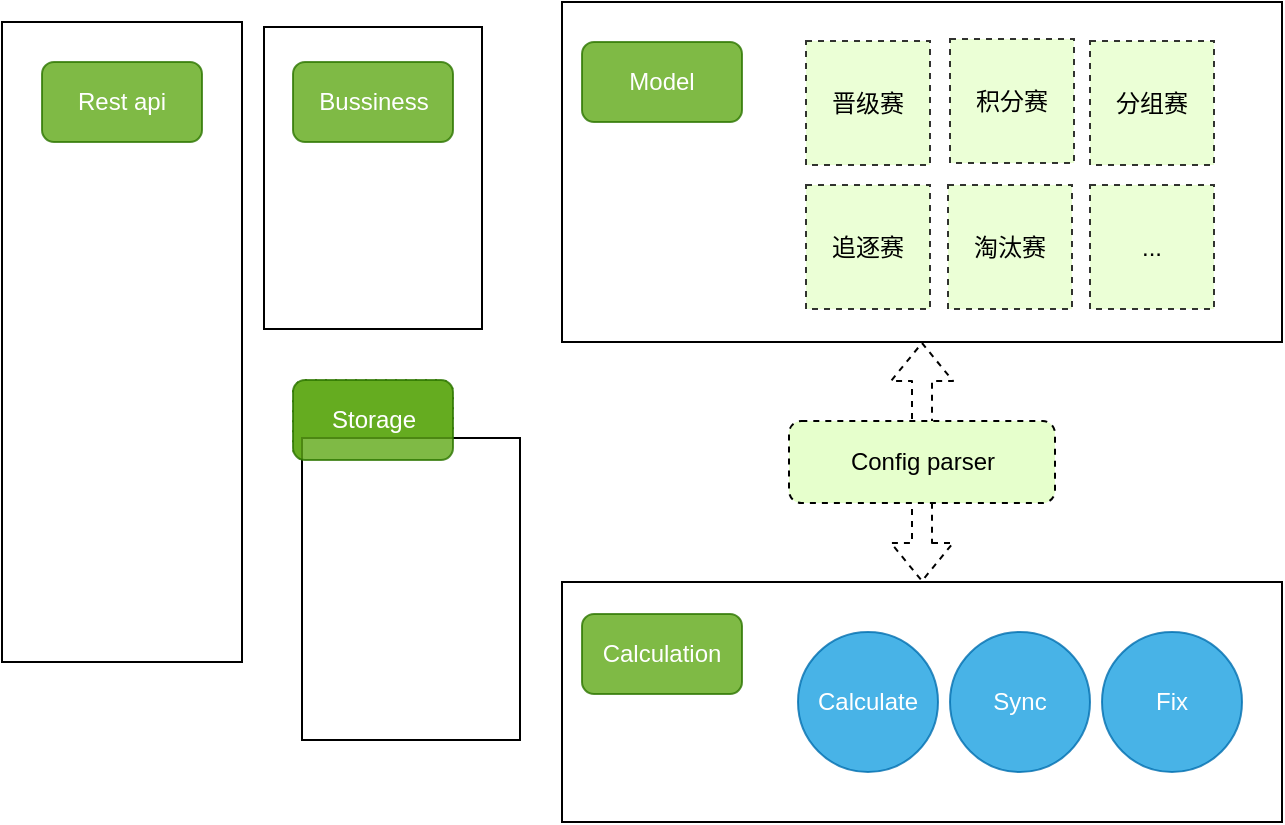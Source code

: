 <mxfile version="10.7.7" type="github"><diagram id="xEhpsPjz-JrfvKZ8K4dk" name="第 1 页"><mxGraphModel dx="1398" dy="858" grid="1" gridSize="10" guides="1" tooltips="1" connect="1" arrows="1" fold="1" page="1" pageScale="1" pageWidth="826" pageHeight="1169" math="0" shadow="0"><root><mxCell id="0"/><mxCell id="1" parent="0"/><mxCell id="2_gbh3nrMJRSnqGBZX9Q-56" value="" style="shape=flexArrow;endArrow=classic;startArrow=classic;html=1;dashed=1;exitX=0.5;exitY=0;exitDx=0;exitDy=0;entryX=0.5;entryY=1;entryDx=0;entryDy=0;" edge="1" parent="1" source="2_gbh3nrMJRSnqGBZX9Q-5" target="2_gbh3nrMJRSnqGBZX9Q-1"><mxGeometry width="50" height="50" relative="1" as="geometry"><mxPoint x="470" y="390" as="sourcePoint"/><mxPoint x="495" y="360" as="targetPoint"/></mxGeometry></mxCell><mxCell id="2_gbh3nrMJRSnqGBZX9Q-1" value="" style="rounded=0;whiteSpace=wrap;html=1;" vertex="1" parent="1"><mxGeometry x="320" y="150" width="360" height="170" as="geometry"/></mxCell><mxCell id="2_gbh3nrMJRSnqGBZX9Q-5" value="" style="rounded=0;whiteSpace=wrap;html=1;" vertex="1" parent="1"><mxGeometry x="320" y="440" width="360" height="120" as="geometry"/></mxCell><mxCell id="2_gbh3nrMJRSnqGBZX9Q-7" value="" style="rounded=0;whiteSpace=wrap;html=1;" vertex="1" parent="1"><mxGeometry x="171" y="162.5" width="109" height="151" as="geometry"/></mxCell><mxCell id="2_gbh3nrMJRSnqGBZX9Q-8" value="" style="rounded=0;whiteSpace=wrap;html=1;" vertex="1" parent="1"><mxGeometry x="40" y="160" width="120" height="320" as="geometry"/></mxCell><mxCell id="2_gbh3nrMJRSnqGBZX9Q-15" value="Model" style="text;html=1;strokeColor=#2D7600;fillColor=#60a917;align=center;verticalAlign=middle;whiteSpace=wrap;rounded=1;fontColor=#ffffff;comic=0;glass=0;shadow=0;opacity=80;" vertex="1" parent="1"><mxGeometry x="330" y="170" width="80" height="40" as="geometry"/></mxCell><mxCell id="2_gbh3nrMJRSnqGBZX9Q-19" value="Rest api" style="text;html=1;strokeColor=#2D7600;fillColor=#60a917;align=center;verticalAlign=middle;whiteSpace=wrap;rounded=1;fontColor=#ffffff;comic=0;glass=0;shadow=0;opacity=80;" vertex="1" parent="1"><mxGeometry x="60" y="180" width="80" height="40" as="geometry"/></mxCell><mxCell id="2_gbh3nrMJRSnqGBZX9Q-20" value="Calculation" style="text;html=1;strokeColor=#2D7600;fillColor=#60a917;align=center;verticalAlign=middle;whiteSpace=wrap;rounded=1;fontColor=#ffffff;comic=0;glass=0;shadow=0;opacity=80;" vertex="1" parent="1"><mxGeometry x="330" y="456" width="80" height="40" as="geometry"/></mxCell><mxCell id="2_gbh3nrMJRSnqGBZX9Q-21" value="Storage" style="text;html=1;strokeColor=#2D7600;fillColor=#60a917;align=center;verticalAlign=middle;whiteSpace=wrap;rounded=1;fontColor=#ffffff;comic=0;glass=0;shadow=0;dashed=1;dashPattern=1 4;opacity=80;" vertex="1" parent="1"><mxGeometry x="185.5" y="339" width="80" height="40" as="geometry"/></mxCell><mxCell id="2_gbh3nrMJRSnqGBZX9Q-23" value="" style="rounded=0;whiteSpace=wrap;html=1;" vertex="1" parent="1"><mxGeometry x="190" y="368" width="109" height="151" as="geometry"/></mxCell><mxCell id="2_gbh3nrMJRSnqGBZX9Q-26" value="Bussiness" style="text;html=1;strokeColor=#2D7600;fillColor=#60a917;align=center;verticalAlign=middle;whiteSpace=wrap;rounded=1;fontColor=#ffffff;comic=0;glass=0;shadow=0;opacity=80;" vertex="1" parent="1"><mxGeometry x="185.5" y="180" width="80" height="40" as="geometry"/></mxCell><mxCell id="2_gbh3nrMJRSnqGBZX9Q-27" value="Storage" style="text;html=1;strokeColor=#2D7600;fillColor=#60a917;align=center;verticalAlign=middle;whiteSpace=wrap;rounded=1;fontColor=#ffffff;comic=0;glass=0;shadow=0;opacity=80;" vertex="1" parent="1"><mxGeometry x="185.5" y="339" width="80" height="40" as="geometry"/></mxCell><mxCell id="2_gbh3nrMJRSnqGBZX9Q-29" value="Calculate" style="ellipse;whiteSpace=wrap;html=1;aspect=fixed;rounded=1;shadow=0;glass=0;comic=0;opacity=80;fillColor=#1ba1e2;strokeColor=#006EAF;fontColor=#ffffff;" vertex="1" parent="1"><mxGeometry x="438" y="465" width="70" height="70" as="geometry"/></mxCell><mxCell id="2_gbh3nrMJRSnqGBZX9Q-30" value="Sync" style="ellipse;whiteSpace=wrap;html=1;aspect=fixed;rounded=1;shadow=0;glass=0;comic=0;opacity=80;fillColor=#1ba1e2;strokeColor=#006EAF;fontColor=#ffffff;" vertex="1" parent="1"><mxGeometry x="514" y="465" width="70" height="70" as="geometry"/></mxCell><mxCell id="2_gbh3nrMJRSnqGBZX9Q-32" value="Fix" style="ellipse;whiteSpace=wrap;html=1;aspect=fixed;rounded=1;shadow=0;glass=0;comic=0;opacity=80;fillColor=#1ba1e2;strokeColor=#006EAF;fontColor=#ffffff;" vertex="1" parent="1"><mxGeometry x="590" y="465" width="70" height="70" as="geometry"/></mxCell><mxCell id="2_gbh3nrMJRSnqGBZX9Q-37" value="晋级赛" style="whiteSpace=wrap;html=1;aspect=fixed;rounded=0;shadow=0;glass=0;comic=0;opacity=80;arcSize=31;dashed=1;fillColor=#E6FFCC;" vertex="1" parent="1"><mxGeometry x="442" y="169.5" width="62" height="62" as="geometry"/></mxCell><mxCell id="2_gbh3nrMJRSnqGBZX9Q-44" value="积分赛" style="whiteSpace=wrap;html=1;aspect=fixed;rounded=0;shadow=0;glass=0;comic=0;opacity=80;arcSize=31;dashed=1;fillColor=#E6FFCC;" vertex="1" parent="1"><mxGeometry x="514" y="168.5" width="62" height="62" as="geometry"/></mxCell><mxCell id="2_gbh3nrMJRSnqGBZX9Q-45" value="追逐赛" style="whiteSpace=wrap;html=1;aspect=fixed;rounded=0;shadow=0;glass=0;comic=0;opacity=80;arcSize=31;dashed=1;fillColor=#E6FFCC;" vertex="1" parent="1"><mxGeometry x="442" y="241.5" width="62" height="62" as="geometry"/></mxCell><mxCell id="2_gbh3nrMJRSnqGBZX9Q-46" value="..." style="whiteSpace=wrap;html=1;aspect=fixed;rounded=0;shadow=0;glass=0;comic=0;opacity=80;arcSize=31;dashed=1;fillColor=#E6FFCC;" vertex="1" parent="1"><mxGeometry x="584" y="241.5" width="62" height="62" as="geometry"/></mxCell><mxCell id="2_gbh3nrMJRSnqGBZX9Q-47" value="淘汰赛" style="whiteSpace=wrap;html=1;aspect=fixed;rounded=0;shadow=0;glass=0;comic=0;opacity=80;arcSize=31;dashed=1;fillColor=#E6FFCC;" vertex="1" parent="1"><mxGeometry x="513" y="241.5" width="62" height="62" as="geometry"/></mxCell><mxCell id="2_gbh3nrMJRSnqGBZX9Q-48" value="分组赛" style="whiteSpace=wrap;html=1;aspect=fixed;rounded=0;shadow=0;glass=0;comic=0;opacity=80;arcSize=31;dashed=1;fillColor=#E6FFCC;" vertex="1" parent="1"><mxGeometry x="584" y="169.5" width="62" height="62" as="geometry"/></mxCell><mxCell id="2_gbh3nrMJRSnqGBZX9Q-52" value="Config parser&lt;br&gt;" style="rounded=1;whiteSpace=wrap;html=1;shadow=0;glass=0;dashed=1;comic=0;fillColor=#E6FFCC;" vertex="1" parent="1"><mxGeometry x="433.5" y="359.5" width="133" height="41" as="geometry"/></mxCell></root></mxGraphModel></diagram></mxfile>